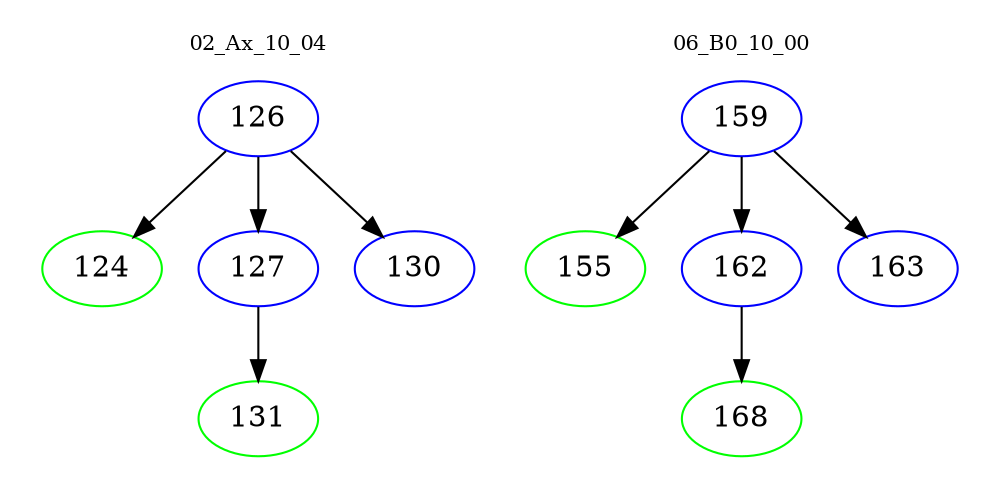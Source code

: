 digraph{
subgraph cluster_0 {
color = white
label = "02_Ax_10_04";
fontsize=10;
T0_126 [label="126", color="blue"]
T0_126 -> T0_124 [color="black"]
T0_124 [label="124", color="green"]
T0_126 -> T0_127 [color="black"]
T0_127 [label="127", color="blue"]
T0_127 -> T0_131 [color="black"]
T0_131 [label="131", color="green"]
T0_126 -> T0_130 [color="black"]
T0_130 [label="130", color="blue"]
}
subgraph cluster_1 {
color = white
label = "06_B0_10_00";
fontsize=10;
T1_159 [label="159", color="blue"]
T1_159 -> T1_155 [color="black"]
T1_155 [label="155", color="green"]
T1_159 -> T1_162 [color="black"]
T1_162 [label="162", color="blue"]
T1_162 -> T1_168 [color="black"]
T1_168 [label="168", color="green"]
T1_159 -> T1_163 [color="black"]
T1_163 [label="163", color="blue"]
}
}
